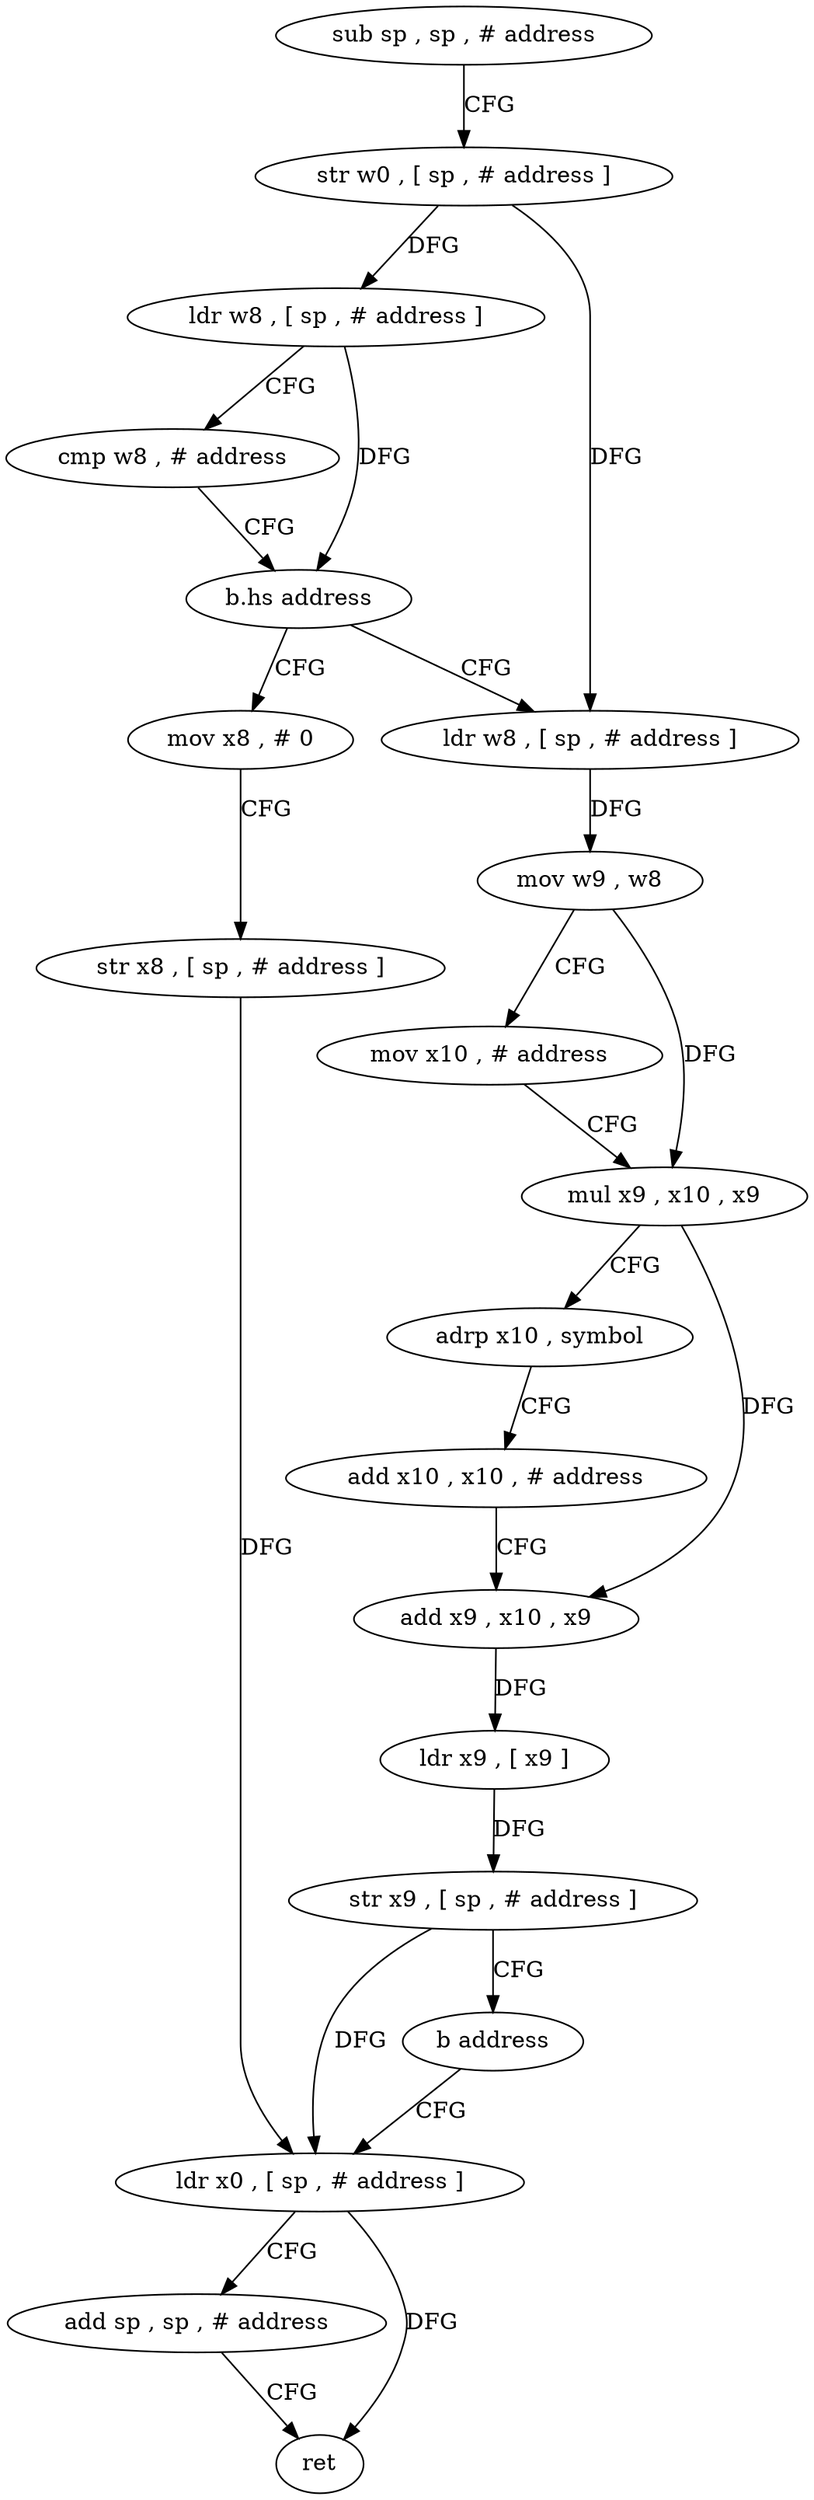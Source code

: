 digraph "func" {
"4306296" [label = "sub sp , sp , # address" ]
"4306300" [label = "str w0 , [ sp , # address ]" ]
"4306304" [label = "ldr w8 , [ sp , # address ]" ]
"4306308" [label = "cmp w8 , # address" ]
"4306312" [label = "b.hs address" ]
"4306356" [label = "mov x8 , # 0" ]
"4306316" [label = "ldr w8 , [ sp , # address ]" ]
"4306360" [label = "str x8 , [ sp , # address ]" ]
"4306364" [label = "ldr x0 , [ sp , # address ]" ]
"4306320" [label = "mov w9 , w8" ]
"4306324" [label = "mov x10 , # address" ]
"4306328" [label = "mul x9 , x10 , x9" ]
"4306332" [label = "adrp x10 , symbol" ]
"4306336" [label = "add x10 , x10 , # address" ]
"4306340" [label = "add x9 , x10 , x9" ]
"4306344" [label = "ldr x9 , [ x9 ]" ]
"4306348" [label = "str x9 , [ sp , # address ]" ]
"4306352" [label = "b address" ]
"4306368" [label = "add sp , sp , # address" ]
"4306372" [label = "ret" ]
"4306296" -> "4306300" [ label = "CFG" ]
"4306300" -> "4306304" [ label = "DFG" ]
"4306300" -> "4306316" [ label = "DFG" ]
"4306304" -> "4306308" [ label = "CFG" ]
"4306304" -> "4306312" [ label = "DFG" ]
"4306308" -> "4306312" [ label = "CFG" ]
"4306312" -> "4306356" [ label = "CFG" ]
"4306312" -> "4306316" [ label = "CFG" ]
"4306356" -> "4306360" [ label = "CFG" ]
"4306316" -> "4306320" [ label = "DFG" ]
"4306360" -> "4306364" [ label = "DFG" ]
"4306364" -> "4306368" [ label = "CFG" ]
"4306364" -> "4306372" [ label = "DFG" ]
"4306320" -> "4306324" [ label = "CFG" ]
"4306320" -> "4306328" [ label = "DFG" ]
"4306324" -> "4306328" [ label = "CFG" ]
"4306328" -> "4306332" [ label = "CFG" ]
"4306328" -> "4306340" [ label = "DFG" ]
"4306332" -> "4306336" [ label = "CFG" ]
"4306336" -> "4306340" [ label = "CFG" ]
"4306340" -> "4306344" [ label = "DFG" ]
"4306344" -> "4306348" [ label = "DFG" ]
"4306348" -> "4306352" [ label = "CFG" ]
"4306348" -> "4306364" [ label = "DFG" ]
"4306352" -> "4306364" [ label = "CFG" ]
"4306368" -> "4306372" [ label = "CFG" ]
}
